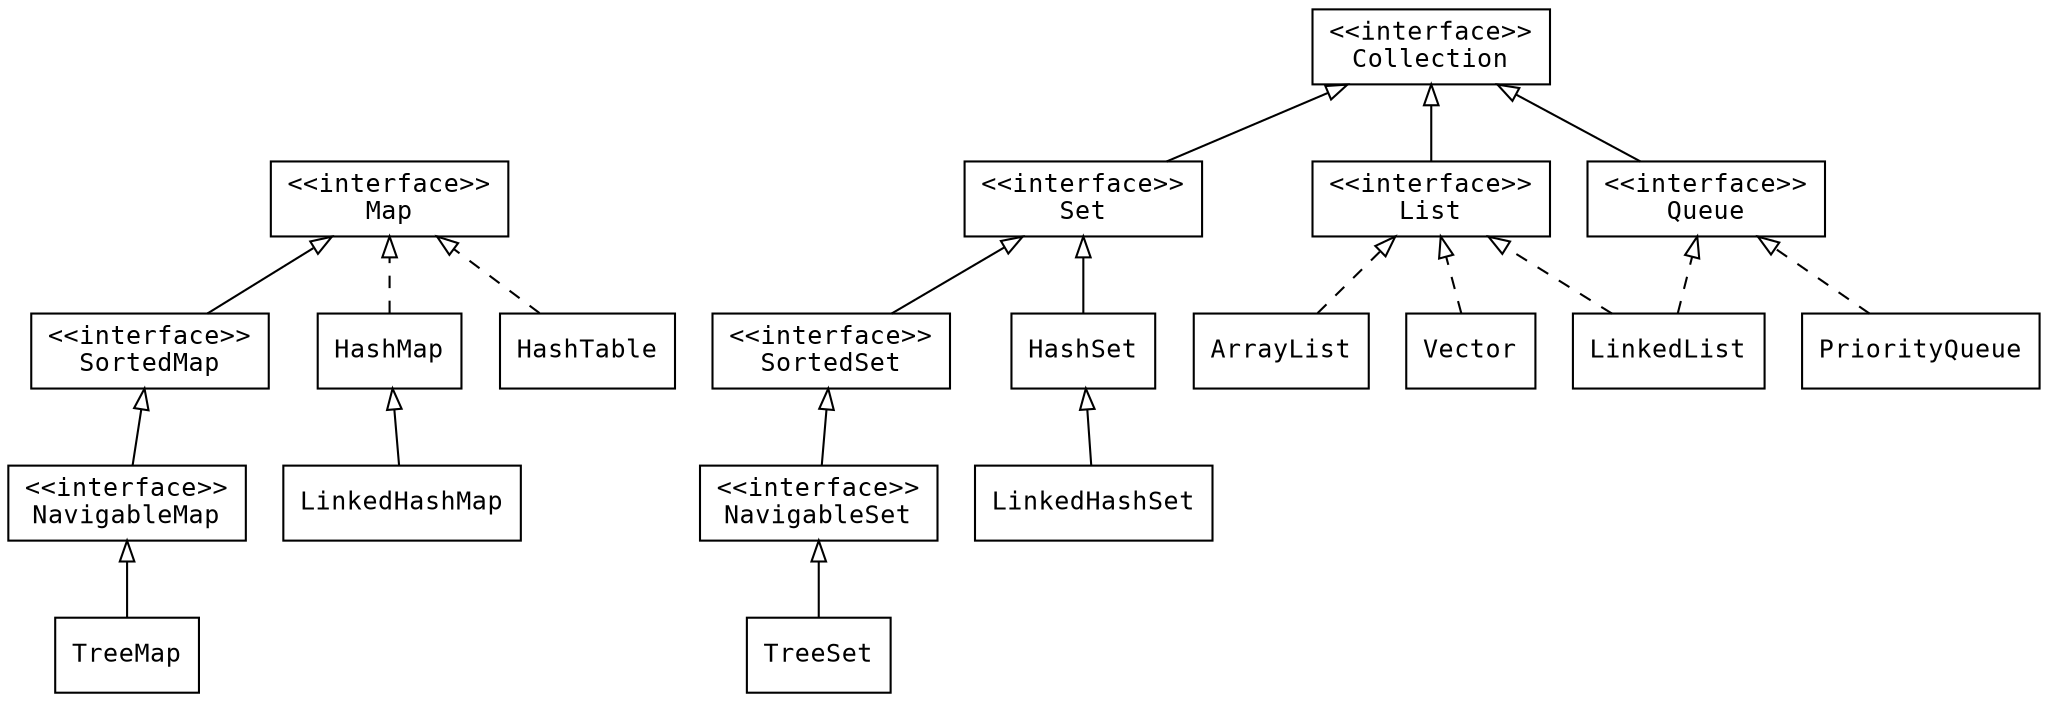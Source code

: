digraph s {
    rankdir=BT
    node[shape="record",fontname="Consolas,Monaca",fontsize="12"];
    edge[arrowhead=empty];
    
    node_map[label="\<\<interface\>\>\lMap"];
    node_sortedmap[label="\<\<interface\>\>\lSortedMap"];
    node_navigablemap[label="\<\<interface\>\>\lNavigableMap"];

    node_linkedhashmap[label="LinkedHashMap"];
    node_hashmap[label="HashMap"];
    node_hashtable[label="HashTable"];    
    node_treemap[label="TreeMap"];

    node_hashtable -> node_map[style="dashed"];
    
    node_hashmap -> node_map[style="dashed"];
    node_linkedhashmap -> node_hashmap;
    
    node_sortedmap -> node_map;
    node_navigablemap -> node_sortedmap;
    node_treemap -> node_navigablemap;
    

    
    node_collection[label="\<\<interface\>\>\lCollection"];
    node_set[label="\<\<interface\>\>\lSet"];
    node_list[label="\<\<interface\>\>\lList"];
    node_queue[label="\<\<interface\>\>\lQueue"];
    node_sortedset[label="\<\<interface\>\>\lSortedSet"];
    node_navigableset[label="\<\<interface\>\>\lNavigableSet"];

    node_hashset[label="HashSet"];
    node_linkedhashset[label="LinkedHashSet"];    
    node_treeset[label="TreeSet"];
    node_arraylist[label="ArrayList"];
    node_vector[label="Vector"];
    node_linkedlist[label="LinkedList"];
    node_priorityqueue[label="PriorityQueue"];

    node_set -> node_collection;
    node_hashset -> node_set;
    node_linkedhashset->node_hashset;

    node_sortedset -> node_set;
    node_navigableset -> node_sortedset;
    node_treeset -> node_navigableset;
    
    node_list -> node_collection;
    
    node_arraylist -> node_list[style="dashed"];
    node_vector -> node_list[style="dashed"];
    node_linkedlist -> node_list[style="dashed"];
    node_linkedlist -> node_queue[style="dashed"];
    node_priorityqueue -> node_queue[style="dashed"];
    node_queue -> node_collection;
    
    }